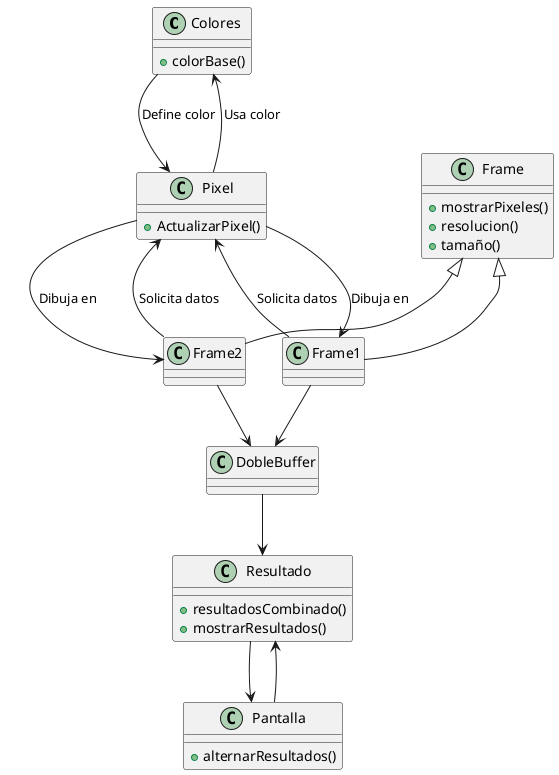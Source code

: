 @startuml diagrama_2
class Colores {
    +colorBase()
}

class Pixel {
    +ActualizarPixel()
}

class Frame {
    +mostrarPixeles()
    +resolucion()
    +tamaño()
}

class Frame1 extends Frame {
}

class Frame2 extends Frame {
}

class DobleBuffer {
}

class Resultado {
    +resultadosCombinado()
    +mostrarResultados()
}

class Pantalla {
    +alternarResultados()
}

Colores --> Pixel : "Define color"
Pixel --> Colores : "Usa color"

Pixel --> Frame1 : "Dibuja en"
Pixel --> Frame2 : "Dibuja en"
Frame1 --> Pixel : "Solicita datos"
Frame2 --> Pixel : "Solicita datos"

Frame1 --> DobleBuffer
Frame2 --> DobleBuffer
DobleBuffer --> Resultado
Resultado --> Pantalla
Pantalla --> Resultado
@enduml
